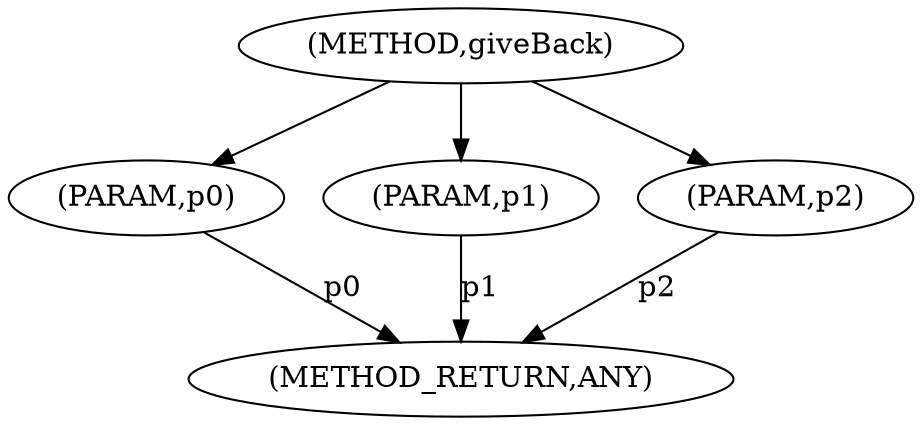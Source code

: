 digraph "giveBack" {  
"924" [label = <(METHOD,giveBack)> ]
"929" [label = <(METHOD_RETURN,ANY)> ]
"925" [label = <(PARAM,p0)> ]
"926" [label = <(PARAM,p1)> ]
"927" [label = <(PARAM,p2)> ]
  "925" -> "929"  [ label = "p0"] 
  "926" -> "929"  [ label = "p1"] 
  "927" -> "929"  [ label = "p2"] 
  "924" -> "925" 
  "924" -> "926" 
  "924" -> "927" 
}
